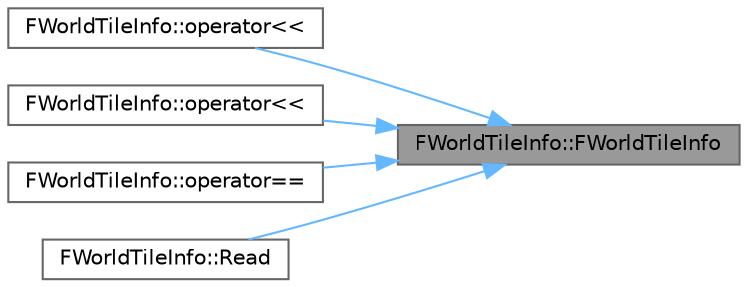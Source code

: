 digraph "FWorldTileInfo::FWorldTileInfo"
{
 // INTERACTIVE_SVG=YES
 // LATEX_PDF_SIZE
  bgcolor="transparent";
  edge [fontname=Helvetica,fontsize=10,labelfontname=Helvetica,labelfontsize=10];
  node [fontname=Helvetica,fontsize=10,shape=box,height=0.2,width=0.4];
  rankdir="RL";
  Node1 [id="Node000001",label="FWorldTileInfo::FWorldTileInfo",height=0.2,width=0.4,color="gray40", fillcolor="grey60", style="filled", fontcolor="black",tooltip=" "];
  Node1 -> Node2 [id="edge1_Node000001_Node000002",dir="back",color="steelblue1",style="solid",tooltip=" "];
  Node2 [id="Node000002",label="FWorldTileInfo::operator\<\<",height=0.2,width=0.4,color="grey40", fillcolor="white", style="filled",URL="$da/d4c/classFWorldTileInfo.html#ae4867748bad1c777452600f704b07675",tooltip=" "];
  Node1 -> Node3 [id="edge2_Node000001_Node000003",dir="back",color="steelblue1",style="solid",tooltip=" "];
  Node3 [id="Node000003",label="FWorldTileInfo::operator\<\<",height=0.2,width=0.4,color="grey40", fillcolor="white", style="filled",URL="$da/d4c/classFWorldTileInfo.html#a7716f0a3239743dea6ccccf2f615ecd8",tooltip=" "];
  Node1 -> Node4 [id="edge3_Node000001_Node000004",dir="back",color="steelblue1",style="solid",tooltip=" "];
  Node4 [id="Node000004",label="FWorldTileInfo::operator==",height=0.2,width=0.4,color="grey40", fillcolor="white", style="filled",URL="$da/d4c/classFWorldTileInfo.html#acdc0189b1fb235319fe4ef033989733b",tooltip=" "];
  Node1 -> Node5 [id="edge4_Node000001_Node000005",dir="back",color="steelblue1",style="solid",tooltip=" "];
  Node5 [id="Node000005",label="FWorldTileInfo::Read",height=0.2,width=0.4,color="grey40", fillcolor="white", style="filled",URL="$da/d4c/classFWorldTileInfo.html#a3713c0fc2c0a2e70753a730268755c0f",tooltip="Reads FWorldTileInfo from a specified package."];
}
